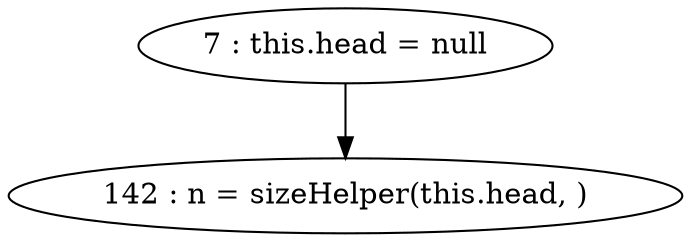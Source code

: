 digraph G {
"7 : this.head = null"
"7 : this.head = null" -> "142 : n = sizeHelper(this.head, )"
"142 : n = sizeHelper(this.head, )"
}